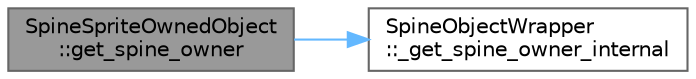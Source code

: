 digraph "SpineSpriteOwnedObject::get_spine_owner"
{
 // LATEX_PDF_SIZE
  bgcolor="transparent";
  edge [fontname=Helvetica,fontsize=10,labelfontname=Helvetica,labelfontsize=10];
  node [fontname=Helvetica,fontsize=10,shape=box,height=0.2,width=0.4];
  rankdir="LR";
  Node1 [id="Node000001",label="SpineSpriteOwnedObject\l::get_spine_owner",height=0.2,width=0.4,color="gray40", fillcolor="grey60", style="filled", fontcolor="black",tooltip=" "];
  Node1 -> Node2 [id="edge1_Node000001_Node000002",color="steelblue1",style="solid",tooltip=" "];
  Node2 [id="Node000002",label="SpineObjectWrapper\l::_get_spine_owner_internal",height=0.2,width=0.4,color="grey40", fillcolor="white", style="filled",URL="$class_spine_object_wrapper.html#ae7287cb0a4e35ea84c136c22a5c5c5d3",tooltip=" "];
}
